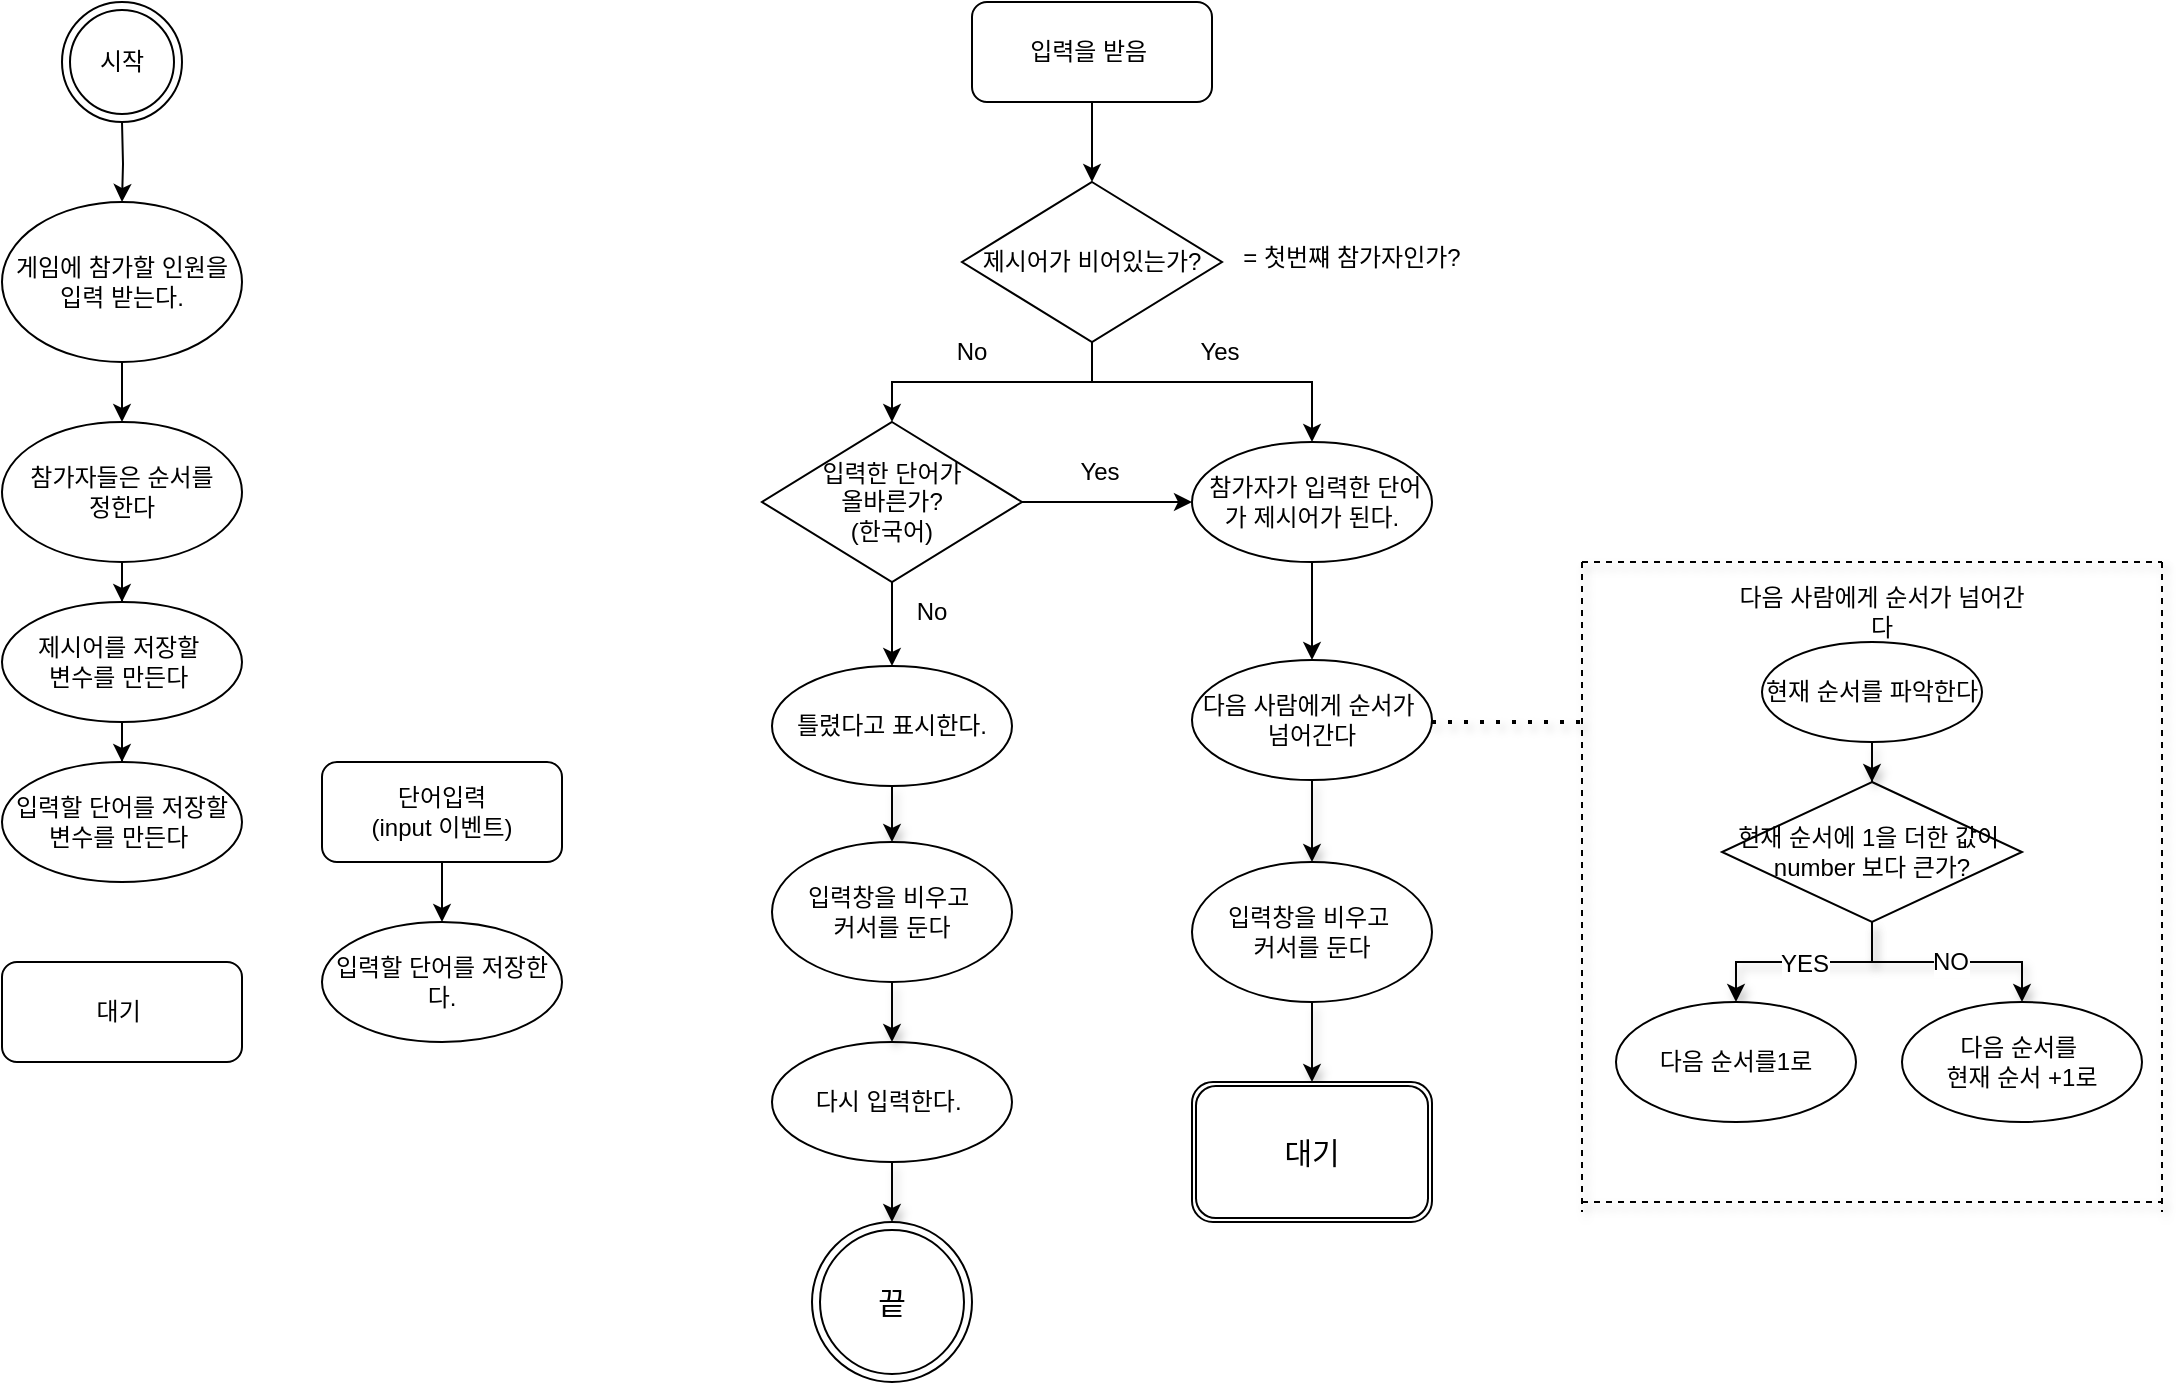 <mxfile version="20.4.0" type="github">
  <diagram id="9sk7CrpRjdu8HZ1wEsa9" name="페이지-1">
    <mxGraphModel dx="1183" dy="699" grid="1" gridSize="10" guides="1" tooltips="1" connect="1" arrows="1" fold="1" page="1" pageScale="1" pageWidth="1654" pageHeight="2336" math="0" shadow="0">
      <root>
        <mxCell id="0" />
        <mxCell id="1" parent="0" />
        <mxCell id="KWVSw-DCqKDMipvXLwRH-12" value="" style="edgeStyle=orthogonalEdgeStyle;rounded=0;orthogonalLoop=1;jettySize=auto;html=1;" parent="1" target="KWVSw-DCqKDMipvXLwRH-8" edge="1">
          <mxGeometry relative="1" as="geometry">
            <mxPoint x="80" y="80.0" as="sourcePoint" />
          </mxGeometry>
        </mxCell>
        <mxCell id="KWVSw-DCqKDMipvXLwRH-13" value="" style="edgeStyle=orthogonalEdgeStyle;rounded=0;orthogonalLoop=1;jettySize=auto;html=1;" parent="1" source="KWVSw-DCqKDMipvXLwRH-8" target="KWVSw-DCqKDMipvXLwRH-9" edge="1">
          <mxGeometry relative="1" as="geometry" />
        </mxCell>
        <mxCell id="KWVSw-DCqKDMipvXLwRH-8" value="&amp;nbsp;게임에 참가할 인원을&amp;nbsp;&lt;br&gt;&amp;nbsp;입력 받는다.&amp;nbsp;" style="ellipse;whiteSpace=wrap;html=1;" parent="1" vertex="1">
          <mxGeometry x="20" y="120" width="120" height="80" as="geometry" />
        </mxCell>
        <mxCell id="KWVSw-DCqKDMipvXLwRH-41" value="" style="edgeStyle=orthogonalEdgeStyle;rounded=0;orthogonalLoop=1;jettySize=auto;html=1;" parent="1" source="KWVSw-DCqKDMipvXLwRH-9" target="KWVSw-DCqKDMipvXLwRH-40" edge="1">
          <mxGeometry relative="1" as="geometry" />
        </mxCell>
        <mxCell id="KWVSw-DCqKDMipvXLwRH-9" value="참가자들은 순서를&lt;br&gt;정한다" style="ellipse;whiteSpace=wrap;html=1;" parent="1" vertex="1">
          <mxGeometry x="20" y="230" width="120" height="70" as="geometry" />
        </mxCell>
        <mxCell id="KWVSw-DCqKDMipvXLwRH-14" value="대기&amp;nbsp;" style="rounded=1;whiteSpace=wrap;html=1;" parent="1" vertex="1">
          <mxGeometry x="20" y="500" width="120" height="50" as="geometry" />
        </mxCell>
        <mxCell id="KWVSw-DCqKDMipvXLwRH-20" value="" style="edgeStyle=orthogonalEdgeStyle;rounded=0;orthogonalLoop=1;jettySize=auto;html=1;" parent="1" source="KWVSw-DCqKDMipvXLwRH-15" target="KWVSw-DCqKDMipvXLwRH-19" edge="1">
          <mxGeometry relative="1" as="geometry" />
        </mxCell>
        <mxCell id="KWVSw-DCqKDMipvXLwRH-15" value="입력을 받음&amp;nbsp;" style="rounded=1;whiteSpace=wrap;html=1;" parent="1" vertex="1">
          <mxGeometry x="505" y="20" width="120" height="50" as="geometry" />
        </mxCell>
        <mxCell id="KWVSw-DCqKDMipvXLwRH-22" value="" style="edgeStyle=orthogonalEdgeStyle;rounded=0;orthogonalLoop=1;jettySize=auto;html=1;" parent="1" source="KWVSw-DCqKDMipvXLwRH-19" edge="1">
          <mxGeometry relative="1" as="geometry">
            <mxPoint x="465" y="230" as="targetPoint" />
            <Array as="points">
              <mxPoint x="565" y="210" />
              <mxPoint x="465" y="210" />
            </Array>
          </mxGeometry>
        </mxCell>
        <mxCell id="KWVSw-DCqKDMipvXLwRH-24" value="" style="edgeStyle=orthogonalEdgeStyle;rounded=0;orthogonalLoop=1;jettySize=auto;html=1;entryX=0.5;entryY=0;entryDx=0;entryDy=0;" parent="1" source="KWVSw-DCqKDMipvXLwRH-19" target="KWVSw-DCqKDMipvXLwRH-23" edge="1">
          <mxGeometry relative="1" as="geometry">
            <mxPoint x="675" y="210" as="targetPoint" />
            <Array as="points">
              <mxPoint x="565" y="210" />
              <mxPoint x="675" y="210" />
            </Array>
          </mxGeometry>
        </mxCell>
        <mxCell id="KWVSw-DCqKDMipvXLwRH-19" value="제시어가 비어있는가?" style="rhombus;whiteSpace=wrap;html=1;" parent="1" vertex="1">
          <mxGeometry x="500" y="110" width="130" height="80" as="geometry" />
        </mxCell>
        <mxCell id="KWVSw-DCqKDMipvXLwRH-28" value="" style="edgeStyle=orthogonalEdgeStyle;rounded=0;orthogonalLoop=1;jettySize=auto;html=1;" parent="1" source="KWVSw-DCqKDMipvXLwRH-23" target="KWVSw-DCqKDMipvXLwRH-27" edge="1">
          <mxGeometry relative="1" as="geometry" />
        </mxCell>
        <mxCell id="KWVSw-DCqKDMipvXLwRH-23" value="&amp;nbsp;참가자가 입력한 단어가 제시어가 된다." style="ellipse;whiteSpace=wrap;html=1;" parent="1" vertex="1">
          <mxGeometry x="615" y="240" width="120" height="60" as="geometry" />
        </mxCell>
        <mxCell id="KWVSw-DCqKDMipvXLwRH-25" value="Yes" style="text;html=1;strokeColor=none;fillColor=none;align=center;verticalAlign=middle;whiteSpace=wrap;rounded=0;" parent="1" vertex="1">
          <mxGeometry x="599" y="180" width="60" height="30" as="geometry" />
        </mxCell>
        <mxCell id="KWVSw-DCqKDMipvXLwRH-26" value="No" style="text;html=1;strokeColor=none;fillColor=none;align=center;verticalAlign=middle;whiteSpace=wrap;rounded=0;" parent="1" vertex="1">
          <mxGeometry x="475" y="180" width="60" height="30" as="geometry" />
        </mxCell>
        <mxCell id="Bp3ki5u8DRA5b29e7uaX-34" value="" style="edgeStyle=orthogonalEdgeStyle;rounded=0;orthogonalLoop=1;jettySize=auto;html=1;shadow=1;" edge="1" parent="1" source="KWVSw-DCqKDMipvXLwRH-27" target="Bp3ki5u8DRA5b29e7uaX-32">
          <mxGeometry relative="1" as="geometry" />
        </mxCell>
        <mxCell id="KWVSw-DCqKDMipvXLwRH-27" value="다음 사람에게 순서가&amp;nbsp;&lt;br&gt;넘어간다" style="ellipse;whiteSpace=wrap;html=1;" parent="1" vertex="1">
          <mxGeometry x="615" y="349" width="120" height="60" as="geometry" />
        </mxCell>
        <mxCell id="KWVSw-DCqKDMipvXLwRH-30" value="" style="edgeStyle=orthogonalEdgeStyle;rounded=0;orthogonalLoop=1;jettySize=auto;html=1;" parent="1" source="KWVSw-DCqKDMipvXLwRH-29" target="KWVSw-DCqKDMipvXLwRH-23" edge="1">
          <mxGeometry relative="1" as="geometry" />
        </mxCell>
        <mxCell id="KWVSw-DCqKDMipvXLwRH-34" value="" style="edgeStyle=orthogonalEdgeStyle;rounded=0;orthogonalLoop=1;jettySize=auto;html=1;" parent="1" source="KWVSw-DCqKDMipvXLwRH-29" target="KWVSw-DCqKDMipvXLwRH-33" edge="1">
          <mxGeometry relative="1" as="geometry" />
        </mxCell>
        <mxCell id="KWVSw-DCqKDMipvXLwRH-29" value="입력한 단어가&lt;br&gt;올바른가?&lt;br&gt;(한국어)" style="rhombus;whiteSpace=wrap;html=1;" parent="1" vertex="1">
          <mxGeometry x="400" y="230" width="130" height="80" as="geometry" />
        </mxCell>
        <mxCell id="KWVSw-DCqKDMipvXLwRH-31" value="Yes" style="text;html=1;strokeColor=none;fillColor=none;align=center;verticalAlign=middle;whiteSpace=wrap;rounded=0;" parent="1" vertex="1">
          <mxGeometry x="539" y="240" width="60" height="30" as="geometry" />
        </mxCell>
        <mxCell id="KWVSw-DCqKDMipvXLwRH-32" value="No" style="text;html=1;strokeColor=none;fillColor=none;align=center;verticalAlign=middle;whiteSpace=wrap;rounded=0;" parent="1" vertex="1">
          <mxGeometry x="455" y="310" width="60" height="30" as="geometry" />
        </mxCell>
        <mxCell id="Bp3ki5u8DRA5b29e7uaX-37" value="" style="edgeStyle=orthogonalEdgeStyle;rounded=0;orthogonalLoop=1;jettySize=auto;html=1;shadow=1;" edge="1" parent="1" source="KWVSw-DCqKDMipvXLwRH-33" target="Bp3ki5u8DRA5b29e7uaX-36">
          <mxGeometry relative="1" as="geometry" />
        </mxCell>
        <mxCell id="KWVSw-DCqKDMipvXLwRH-33" value="틀렸다고 표시한다." style="ellipse;whiteSpace=wrap;html=1;" parent="1" vertex="1">
          <mxGeometry x="405" y="352" width="120" height="60" as="geometry" />
        </mxCell>
        <mxCell id="Bp3ki5u8DRA5b29e7uaX-40" value="" style="edgeStyle=orthogonalEdgeStyle;rounded=0;orthogonalLoop=1;jettySize=auto;html=1;shadow=1;fontSize=15;" edge="1" parent="1" source="KWVSw-DCqKDMipvXLwRH-35" target="Bp3ki5u8DRA5b29e7uaX-39">
          <mxGeometry relative="1" as="geometry" />
        </mxCell>
        <mxCell id="KWVSw-DCqKDMipvXLwRH-35" value="다시 입력한다.&amp;nbsp;" style="ellipse;whiteSpace=wrap;html=1;" parent="1" vertex="1">
          <mxGeometry x="405" y="540" width="120" height="60" as="geometry" />
        </mxCell>
        <mxCell id="KWVSw-DCqKDMipvXLwRH-38" value="= 첫번쨰 참가자인가?" style="text;html=1;strokeColor=none;fillColor=none;align=center;verticalAlign=middle;whiteSpace=wrap;rounded=0;" parent="1" vertex="1">
          <mxGeometry x="635" y="135" width="120" height="25" as="geometry" />
        </mxCell>
        <mxCell id="KWVSw-DCqKDMipvXLwRH-44" value="" style="edgeStyle=orthogonalEdgeStyle;rounded=0;orthogonalLoop=1;jettySize=auto;html=1;" parent="1" source="KWVSw-DCqKDMipvXLwRH-40" target="KWVSw-DCqKDMipvXLwRH-43" edge="1">
          <mxGeometry relative="1" as="geometry" />
        </mxCell>
        <mxCell id="KWVSw-DCqKDMipvXLwRH-40" value="제시어를 저장할&amp;nbsp;&lt;br&gt;변수를 만든다&amp;nbsp;" style="ellipse;whiteSpace=wrap;html=1;" parent="1" vertex="1">
          <mxGeometry x="20" y="320" width="120" height="60" as="geometry" />
        </mxCell>
        <mxCell id="KWVSw-DCqKDMipvXLwRH-43" value="입력할 단어를 저장할&lt;br&gt;변수를 만든다&amp;nbsp;" style="ellipse;whiteSpace=wrap;html=1;" parent="1" vertex="1">
          <mxGeometry x="20" y="400" width="120" height="60" as="geometry" />
        </mxCell>
        <mxCell id="KWVSw-DCqKDMipvXLwRH-47" value="" style="edgeStyle=orthogonalEdgeStyle;rounded=0;orthogonalLoop=1;jettySize=auto;html=1;" parent="1" source="KWVSw-DCqKDMipvXLwRH-45" target="KWVSw-DCqKDMipvXLwRH-46" edge="1">
          <mxGeometry relative="1" as="geometry" />
        </mxCell>
        <mxCell id="KWVSw-DCqKDMipvXLwRH-45" value="단어입력&lt;br&gt;(input 이벤트)" style="rounded=1;whiteSpace=wrap;html=1;" parent="1" vertex="1">
          <mxGeometry x="180" y="400" width="120" height="50" as="geometry" />
        </mxCell>
        <mxCell id="KWVSw-DCqKDMipvXLwRH-46" value="입력할 단어를 저장한다." style="ellipse;whiteSpace=wrap;html=1;rounded=1;" parent="1" vertex="1">
          <mxGeometry x="180" y="480" width="120" height="60" as="geometry" />
        </mxCell>
        <mxCell id="Bp3ki5u8DRA5b29e7uaX-1" value="&lt;br&gt;&lt;br&gt;&lt;br&gt;" style="endArrow=none;dashed=1;html=1;dashPattern=1 3;strokeWidth=2;rounded=0;shadow=1;" edge="1" parent="1">
          <mxGeometry width="50" height="50" relative="1" as="geometry">
            <mxPoint x="735" y="380" as="sourcePoint" />
            <mxPoint x="810" y="380" as="targetPoint" />
          </mxGeometry>
        </mxCell>
        <mxCell id="Bp3ki5u8DRA5b29e7uaX-5" value="시작" style="ellipse;shape=doubleEllipse;whiteSpace=wrap;html=1;aspect=fixed;" vertex="1" parent="1">
          <mxGeometry x="50" y="20" width="60" height="60" as="geometry" />
        </mxCell>
        <mxCell id="Bp3ki5u8DRA5b29e7uaX-6" value="" style="endArrow=none;dashed=1;html=1;rounded=0;shadow=1;" edge="1" parent="1">
          <mxGeometry width="50" height="50" relative="1" as="geometry">
            <mxPoint x="810" y="300" as="sourcePoint" />
            <mxPoint x="1100" y="300" as="targetPoint" />
          </mxGeometry>
        </mxCell>
        <mxCell id="Bp3ki5u8DRA5b29e7uaX-8" value="" style="endArrow=none;dashed=1;html=1;rounded=0;shadow=1;" edge="1" parent="1">
          <mxGeometry width="50" height="50" relative="1" as="geometry">
            <mxPoint x="810" y="300" as="sourcePoint" />
            <mxPoint x="810" y="625" as="targetPoint" />
          </mxGeometry>
        </mxCell>
        <mxCell id="Bp3ki5u8DRA5b29e7uaX-12" value="다음 사람에게 순서가 넘어간다" style="text;html=1;strokeColor=none;fillColor=none;align=center;verticalAlign=middle;whiteSpace=wrap;rounded=0;" vertex="1" parent="1">
          <mxGeometry x="885" y="310" width="150" height="30" as="geometry" />
        </mxCell>
        <mxCell id="Bp3ki5u8DRA5b29e7uaX-13" value="현재 순서를 파악한다" style="ellipse;whiteSpace=wrap;html=1;" vertex="1" parent="1">
          <mxGeometry x="900" y="340" width="110" height="50" as="geometry" />
        </mxCell>
        <mxCell id="Bp3ki5u8DRA5b29e7uaX-20" value="" style="edgeStyle=orthogonalEdgeStyle;rounded=0;orthogonalLoop=1;jettySize=auto;html=1;shadow=1;" edge="1" parent="1" source="Bp3ki5u8DRA5b29e7uaX-14" target="Bp3ki5u8DRA5b29e7uaX-19">
          <mxGeometry relative="1" as="geometry" />
        </mxCell>
        <mxCell id="Bp3ki5u8DRA5b29e7uaX-42" value="&lt;font style=&quot;font-size: 12px;&quot;&gt;YES&lt;/font&gt;" style="edgeLabel;html=1;align=center;verticalAlign=middle;resizable=0;points=[];fontSize=15;" vertex="1" connectable="0" parent="Bp3ki5u8DRA5b29e7uaX-20">
          <mxGeometry x="0.002" relative="1" as="geometry">
            <mxPoint y="-1" as="offset" />
          </mxGeometry>
        </mxCell>
        <mxCell id="Bp3ki5u8DRA5b29e7uaX-25" value="" style="edgeStyle=orthogonalEdgeStyle;rounded=0;orthogonalLoop=1;jettySize=auto;html=1;shadow=1;" edge="1" parent="1" source="Bp3ki5u8DRA5b29e7uaX-14" target="Bp3ki5u8DRA5b29e7uaX-24">
          <mxGeometry relative="1" as="geometry" />
        </mxCell>
        <mxCell id="Bp3ki5u8DRA5b29e7uaX-28" value="&lt;font style=&quot;font-size: 12px;&quot;&gt;NO&lt;/font&gt;" style="edgeLabel;html=1;align=center;verticalAlign=middle;resizable=0;points=[];" vertex="1" connectable="0" parent="Bp3ki5u8DRA5b29e7uaX-25">
          <mxGeometry x="0.015" y="2" relative="1" as="geometry">
            <mxPoint y="2" as="offset" />
          </mxGeometry>
        </mxCell>
        <mxCell id="Bp3ki5u8DRA5b29e7uaX-14" value="현재 순서에 1을 더한 값이&amp;nbsp;&lt;br&gt;number 보다 큰가?" style="rhombus;whiteSpace=wrap;html=1;" vertex="1" parent="1">
          <mxGeometry x="880" y="410" width="150" height="70" as="geometry" />
        </mxCell>
        <mxCell id="Bp3ki5u8DRA5b29e7uaX-15" value="" style="edgeStyle=orthogonalEdgeStyle;rounded=0;orthogonalLoop=1;jettySize=auto;html=1;shadow=1;" edge="1" parent="1" source="Bp3ki5u8DRA5b29e7uaX-13" target="Bp3ki5u8DRA5b29e7uaX-14">
          <mxGeometry relative="1" as="geometry" />
        </mxCell>
        <mxCell id="Bp3ki5u8DRA5b29e7uaX-19" value="다음 순서를1로" style="ellipse;whiteSpace=wrap;html=1;" vertex="1" parent="1">
          <mxGeometry x="827" y="520" width="120" height="60" as="geometry" />
        </mxCell>
        <mxCell id="Bp3ki5u8DRA5b29e7uaX-24" value="다음 순서를&amp;nbsp;&lt;br&gt;현재 순서 +1로" style="ellipse;whiteSpace=wrap;html=1;" vertex="1" parent="1">
          <mxGeometry x="970" y="520" width="120" height="60" as="geometry" />
        </mxCell>
        <mxCell id="Bp3ki5u8DRA5b29e7uaX-30" value="" style="endArrow=none;dashed=1;html=1;rounded=0;shadow=1;" edge="1" parent="1">
          <mxGeometry width="50" height="50" relative="1" as="geometry">
            <mxPoint x="810.0" y="620" as="sourcePoint" />
            <mxPoint x="1100.0" y="620" as="targetPoint" />
          </mxGeometry>
        </mxCell>
        <mxCell id="Bp3ki5u8DRA5b29e7uaX-31" value="" style="endArrow=none;dashed=1;html=1;rounded=0;shadow=1;" edge="1" parent="1">
          <mxGeometry width="50" height="50" relative="1" as="geometry">
            <mxPoint x="1100.0" y="300" as="sourcePoint" />
            <mxPoint x="1100.0" y="625" as="targetPoint" />
          </mxGeometry>
        </mxCell>
        <mxCell id="Bp3ki5u8DRA5b29e7uaX-35" value="" style="edgeStyle=orthogonalEdgeStyle;rounded=0;orthogonalLoop=1;jettySize=auto;html=1;shadow=1;" edge="1" parent="1" source="Bp3ki5u8DRA5b29e7uaX-32">
          <mxGeometry relative="1" as="geometry">
            <mxPoint x="675" y="560" as="targetPoint" />
          </mxGeometry>
        </mxCell>
        <mxCell id="Bp3ki5u8DRA5b29e7uaX-32" value="입력창을 비우고&amp;nbsp;&lt;br&gt;커서를 둔다" style="ellipse;whiteSpace=wrap;html=1;" vertex="1" parent="1">
          <mxGeometry x="615" y="450" width="120" height="70" as="geometry" />
        </mxCell>
        <mxCell id="Bp3ki5u8DRA5b29e7uaX-38" value="" style="edgeStyle=orthogonalEdgeStyle;rounded=0;orthogonalLoop=1;jettySize=auto;html=1;shadow=1;" edge="1" parent="1" source="Bp3ki5u8DRA5b29e7uaX-36" target="KWVSw-DCqKDMipvXLwRH-35">
          <mxGeometry relative="1" as="geometry" />
        </mxCell>
        <mxCell id="Bp3ki5u8DRA5b29e7uaX-36" value="입력창을 비우고&amp;nbsp;&lt;br&gt;커서를 둔다" style="ellipse;whiteSpace=wrap;html=1;" vertex="1" parent="1">
          <mxGeometry x="405" y="440" width="120" height="70" as="geometry" />
        </mxCell>
        <mxCell id="Bp3ki5u8DRA5b29e7uaX-39" value="&lt;font style=&quot;font-size: 15px;&quot;&gt;끝&lt;/font&gt;" style="ellipse;shape=doubleEllipse;whiteSpace=wrap;html=1;aspect=fixed;" vertex="1" parent="1">
          <mxGeometry x="425" y="630" width="80" height="80" as="geometry" />
        </mxCell>
        <mxCell id="Bp3ki5u8DRA5b29e7uaX-41" value="대기" style="shape=ext;double=1;rounded=1;whiteSpace=wrap;html=1;fontSize=15;" vertex="1" parent="1">
          <mxGeometry x="615" y="560" width="120" height="70" as="geometry" />
        </mxCell>
      </root>
    </mxGraphModel>
  </diagram>
</mxfile>
